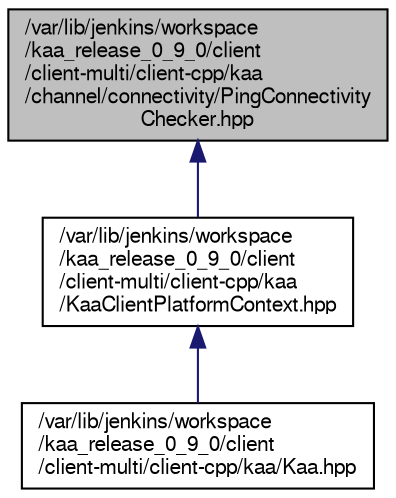 digraph "/var/lib/jenkins/workspace/kaa_release_0_9_0/client/client-multi/client-cpp/kaa/channel/connectivity/PingConnectivityChecker.hpp"
{
  bgcolor="transparent";
  edge [fontname="FreeSans",fontsize="10",labelfontname="FreeSans",labelfontsize="10"];
  node [fontname="FreeSans",fontsize="10",shape=record];
  Node1 [label="/var/lib/jenkins/workspace\l/kaa_release_0_9_0/client\l/client-multi/client-cpp/kaa\l/channel/connectivity/PingConnectivity\lChecker.hpp",height=0.2,width=0.4,color="black", fillcolor="grey75", style="filled" fontcolor="black"];
  Node1 -> Node2 [dir="back",color="midnightblue",fontsize="10",style="solid",fontname="FreeSans"];
  Node2 [label="/var/lib/jenkins/workspace\l/kaa_release_0_9_0/client\l/client-multi/client-cpp/kaa\l/KaaClientPlatformContext.hpp",height=0.2,width=0.4,color="black",URL="$KaaClientPlatformContext_8hpp.html"];
  Node2 -> Node3 [dir="back",color="midnightblue",fontsize="10",style="solid",fontname="FreeSans"];
  Node3 [label="/var/lib/jenkins/workspace\l/kaa_release_0_9_0/client\l/client-multi/client-cpp/kaa/Kaa.hpp",height=0.2,width=0.4,color="black",URL="$Kaa_8hpp.html"];
}
